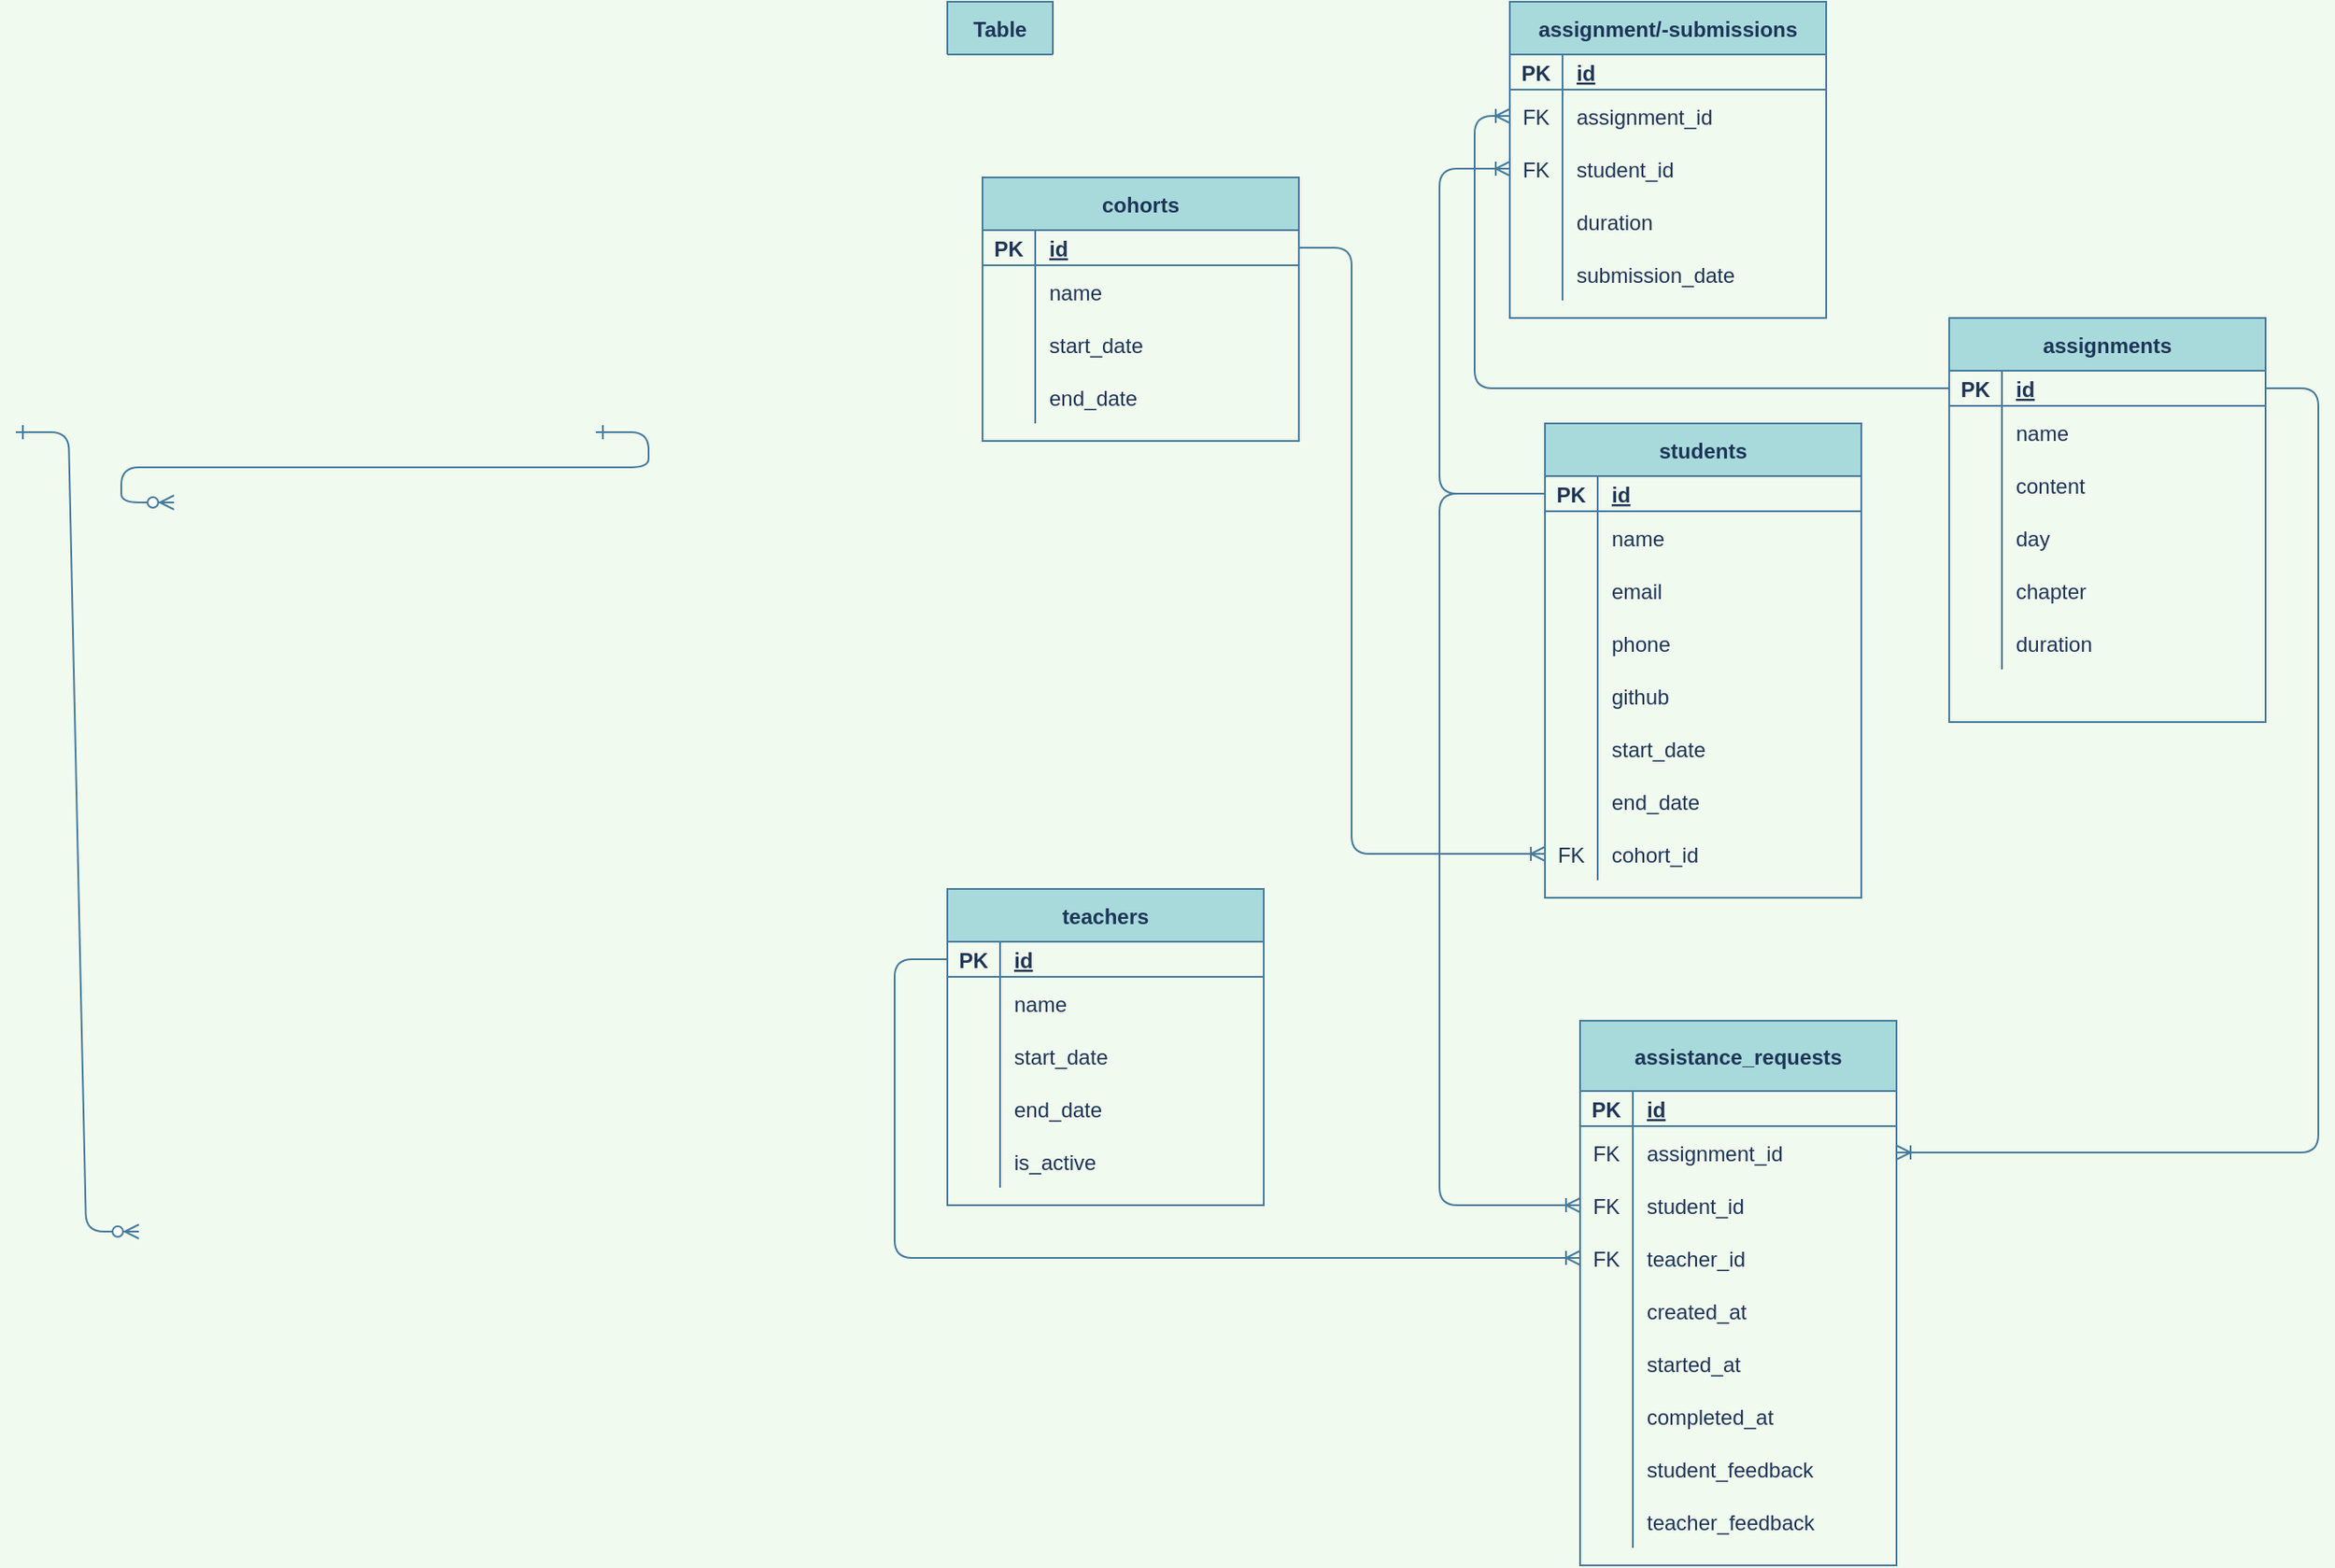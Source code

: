 <mxfile version="14.5.3" type="github">
  <diagram id="R2lEEEUBdFMjLlhIrx00" name="Page-1">
    <mxGraphModel dx="790" dy="1780" grid="1" gridSize="10" guides="1" tooltips="1" connect="1" arrows="0" fold="1" page="1" pageScale="1" pageWidth="1100" pageHeight="850" background="#F1FAEE" math="0" shadow="0" extFonts="Permanent Marker^https://fonts.googleapis.com/css?family=Permanent+Marker">
      <root>
        <mxCell id="0" />
        <mxCell id="1" parent="0" />
        <mxCell id="C-vyLk0tnHw3VtMMgP7b-1" value="" style="edgeStyle=entityRelationEdgeStyle;endArrow=ERzeroToMany;startArrow=ERone;endFill=1;startFill=0;strokeColor=#457B9D;fontColor=#1D3557;labelBackgroundColor=#F1FAEE;" parent="1" target="C-vyLk0tnHw3VtMMgP7b-6" edge="1">
          <mxGeometry width="100" height="100" relative="1" as="geometry">
            <mxPoint x="370" y="165" as="sourcePoint" />
            <mxPoint x="440" y="620" as="targetPoint" />
          </mxGeometry>
        </mxCell>
        <mxCell id="C-vyLk0tnHw3VtMMgP7b-12" value="" style="edgeStyle=entityRelationEdgeStyle;endArrow=ERzeroToMany;startArrow=ERone;endFill=1;startFill=0;strokeColor=#457B9D;fontColor=#1D3557;labelBackgroundColor=#F1FAEE;" parent="1" target="C-vyLk0tnHw3VtMMgP7b-17" edge="1">
          <mxGeometry width="100" height="100" relative="1" as="geometry">
            <mxPoint x="700" y="165" as="sourcePoint" />
            <mxPoint x="460" y="205" as="targetPoint" />
          </mxGeometry>
        </mxCell>
        <mxCell id="NaKYAFpzRuEfEqi5Qttv-2" value="Table" style="shape=table;startSize=30;container=1;collapsible=1;childLayout=tableLayout;fixedRows=1;rowLines=0;fontStyle=1;align=center;resizeLast=1;fillColor=#A8DADC;strokeColor=#457B9D;fontColor=#1D3557;" vertex="1" collapsed="1" parent="1">
          <mxGeometry x="900" y="-80" width="60" height="30" as="geometry">
            <mxRectangle x="960" y="90" width="180" height="150" as="alternateBounds" />
          </mxGeometry>
        </mxCell>
        <mxCell id="NaKYAFpzRuEfEqi5Qttv-3" value="" style="shape=partialRectangle;collapsible=0;dropTarget=0;pointerEvents=0;fillColor=none;top=0;left=0;bottom=1;right=0;points=[[0,0.5],[1,0.5]];portConstraint=eastwest;strokeColor=#457B9D;fontColor=#1D3557;" vertex="1" parent="NaKYAFpzRuEfEqi5Qttv-2">
          <mxGeometry y="30" width="180" height="20" as="geometry" />
        </mxCell>
        <mxCell id="NaKYAFpzRuEfEqi5Qttv-4" value="PK" style="shape=partialRectangle;connectable=0;fillColor=none;top=0;left=0;bottom=0;right=0;fontStyle=1;overflow=hidden;strokeColor=#457B9D;fontColor=#1D3557;" vertex="1" parent="NaKYAFpzRuEfEqi5Qttv-3">
          <mxGeometry width="30" height="20" as="geometry" />
        </mxCell>
        <mxCell id="NaKYAFpzRuEfEqi5Qttv-5" value="UniqueID" style="shape=partialRectangle;connectable=0;fillColor=none;top=0;left=0;bottom=0;right=0;align=left;spacingLeft=6;fontStyle=5;overflow=hidden;strokeColor=#457B9D;fontColor=#1D3557;" vertex="1" parent="NaKYAFpzRuEfEqi5Qttv-3">
          <mxGeometry x="30" width="150" height="20" as="geometry" />
        </mxCell>
        <mxCell id="NaKYAFpzRuEfEqi5Qttv-6" value="" style="shape=partialRectangle;collapsible=0;dropTarget=0;pointerEvents=0;fillColor=none;top=0;left=0;bottom=0;right=0;points=[[0,0.5],[1,0.5]];portConstraint=eastwest;strokeColor=#457B9D;fontColor=#1D3557;" vertex="1" parent="NaKYAFpzRuEfEqi5Qttv-2">
          <mxGeometry y="50" width="180" height="30" as="geometry" />
        </mxCell>
        <mxCell id="NaKYAFpzRuEfEqi5Qttv-7" value="" style="shape=partialRectangle;connectable=0;fillColor=none;top=0;left=0;bottom=0;right=0;editable=1;overflow=hidden;strokeColor=#457B9D;fontColor=#1D3557;" vertex="1" parent="NaKYAFpzRuEfEqi5Qttv-6">
          <mxGeometry width="30" height="30" as="geometry" />
        </mxCell>
        <mxCell id="NaKYAFpzRuEfEqi5Qttv-8" value="Row 1" style="shape=partialRectangle;connectable=0;fillColor=none;top=0;left=0;bottom=0;right=0;align=left;spacingLeft=6;overflow=hidden;strokeColor=#457B9D;fontColor=#1D3557;" vertex="1" parent="NaKYAFpzRuEfEqi5Qttv-6">
          <mxGeometry x="30" width="150" height="30" as="geometry" />
        </mxCell>
        <mxCell id="NaKYAFpzRuEfEqi5Qttv-9" value="" style="shape=partialRectangle;collapsible=0;dropTarget=0;pointerEvents=0;fillColor=none;top=0;left=0;bottom=0;right=0;points=[[0,0.5],[1,0.5]];portConstraint=eastwest;strokeColor=#457B9D;fontColor=#1D3557;" vertex="1" parent="NaKYAFpzRuEfEqi5Qttv-2">
          <mxGeometry y="80" width="180" height="30" as="geometry" />
        </mxCell>
        <mxCell id="NaKYAFpzRuEfEqi5Qttv-10" value="" style="shape=partialRectangle;connectable=0;fillColor=none;top=0;left=0;bottom=0;right=0;editable=1;overflow=hidden;strokeColor=#457B9D;fontColor=#1D3557;" vertex="1" parent="NaKYAFpzRuEfEqi5Qttv-9">
          <mxGeometry width="30" height="30" as="geometry" />
        </mxCell>
        <mxCell id="NaKYAFpzRuEfEqi5Qttv-11" value="Row 2" style="shape=partialRectangle;connectable=0;fillColor=none;top=0;left=0;bottom=0;right=0;align=left;spacingLeft=6;overflow=hidden;strokeColor=#457B9D;fontColor=#1D3557;" vertex="1" parent="NaKYAFpzRuEfEqi5Qttv-9">
          <mxGeometry x="30" width="150" height="30" as="geometry" />
        </mxCell>
        <mxCell id="NaKYAFpzRuEfEqi5Qttv-12" value="" style="shape=partialRectangle;collapsible=0;dropTarget=0;pointerEvents=0;fillColor=none;top=0;left=0;bottom=0;right=0;points=[[0,0.5],[1,0.5]];portConstraint=eastwest;strokeColor=#457B9D;fontColor=#1D3557;" vertex="1" parent="NaKYAFpzRuEfEqi5Qttv-2">
          <mxGeometry y="110" width="180" height="30" as="geometry" />
        </mxCell>
        <mxCell id="NaKYAFpzRuEfEqi5Qttv-13" value="" style="shape=partialRectangle;connectable=0;fillColor=none;top=0;left=0;bottom=0;right=0;editable=1;overflow=hidden;strokeColor=#457B9D;fontColor=#1D3557;" vertex="1" parent="NaKYAFpzRuEfEqi5Qttv-12">
          <mxGeometry width="30" height="30" as="geometry" />
        </mxCell>
        <mxCell id="NaKYAFpzRuEfEqi5Qttv-14" value="Row 3" style="shape=partialRectangle;connectable=0;fillColor=none;top=0;left=0;bottom=0;right=0;align=left;spacingLeft=6;overflow=hidden;strokeColor=#457B9D;fontColor=#1D3557;" vertex="1" parent="NaKYAFpzRuEfEqi5Qttv-12">
          <mxGeometry x="30" width="150" height="30" as="geometry" />
        </mxCell>
        <mxCell id="NaKYAFpzRuEfEqi5Qttv-47" value="assignments" style="shape=table;startSize=30;container=1;collapsible=1;childLayout=tableLayout;fixedRows=1;rowLines=0;fontStyle=1;align=center;resizeLast=1;fillColor=#A8DADC;strokeColor=#457B9D;fontColor=#1D3557;" vertex="1" parent="1">
          <mxGeometry x="1470" y="100" width="180" height="230" as="geometry" />
        </mxCell>
        <mxCell id="NaKYAFpzRuEfEqi5Qttv-48" value="" style="shape=partialRectangle;collapsible=0;dropTarget=0;pointerEvents=0;fillColor=none;top=0;left=0;bottom=1;right=0;points=[[0,0.5],[1,0.5]];portConstraint=eastwest;strokeColor=#457B9D;fontColor=#1D3557;" vertex="1" parent="NaKYAFpzRuEfEqi5Qttv-47">
          <mxGeometry y="30" width="180" height="20" as="geometry" />
        </mxCell>
        <mxCell id="NaKYAFpzRuEfEqi5Qttv-49" value="PK" style="shape=partialRectangle;connectable=0;fillColor=none;top=0;left=0;bottom=0;right=0;fontStyle=1;overflow=hidden;strokeColor=#457B9D;fontColor=#1D3557;" vertex="1" parent="NaKYAFpzRuEfEqi5Qttv-48">
          <mxGeometry width="30" height="20" as="geometry" />
        </mxCell>
        <mxCell id="NaKYAFpzRuEfEqi5Qttv-50" value="id" style="shape=partialRectangle;connectable=0;fillColor=none;top=0;left=0;bottom=0;right=0;align=left;spacingLeft=6;fontStyle=5;overflow=hidden;strokeColor=#457B9D;fontColor=#1D3557;" vertex="1" parent="NaKYAFpzRuEfEqi5Qttv-48">
          <mxGeometry x="30" width="150" height="20" as="geometry" />
        </mxCell>
        <mxCell id="NaKYAFpzRuEfEqi5Qttv-51" value="" style="shape=partialRectangle;collapsible=0;dropTarget=0;pointerEvents=0;fillColor=none;top=0;left=0;bottom=0;right=0;points=[[0,0.5],[1,0.5]];portConstraint=eastwest;strokeColor=#457B9D;fontColor=#1D3557;" vertex="1" parent="NaKYAFpzRuEfEqi5Qttv-47">
          <mxGeometry y="50" width="180" height="30" as="geometry" />
        </mxCell>
        <mxCell id="NaKYAFpzRuEfEqi5Qttv-52" value="" style="shape=partialRectangle;connectable=0;fillColor=none;top=0;left=0;bottom=0;right=0;editable=1;overflow=hidden;strokeColor=#457B9D;fontColor=#1D3557;" vertex="1" parent="NaKYAFpzRuEfEqi5Qttv-51">
          <mxGeometry width="30" height="30" as="geometry" />
        </mxCell>
        <mxCell id="NaKYAFpzRuEfEqi5Qttv-53" value="name" style="shape=partialRectangle;connectable=0;fillColor=none;top=0;left=0;bottom=0;right=0;align=left;spacingLeft=6;overflow=hidden;strokeColor=#457B9D;fontColor=#1D3557;" vertex="1" parent="NaKYAFpzRuEfEqi5Qttv-51">
          <mxGeometry x="30" width="150" height="30" as="geometry" />
        </mxCell>
        <mxCell id="NaKYAFpzRuEfEqi5Qttv-54" value="" style="shape=partialRectangle;collapsible=0;dropTarget=0;pointerEvents=0;fillColor=none;top=0;left=0;bottom=0;right=0;points=[[0,0.5],[1,0.5]];portConstraint=eastwest;strokeColor=#457B9D;fontColor=#1D3557;" vertex="1" parent="NaKYAFpzRuEfEqi5Qttv-47">
          <mxGeometry y="80" width="180" height="30" as="geometry" />
        </mxCell>
        <mxCell id="NaKYAFpzRuEfEqi5Qttv-55" value="" style="shape=partialRectangle;connectable=0;fillColor=none;top=0;left=0;bottom=0;right=0;editable=1;overflow=hidden;strokeColor=#457B9D;fontColor=#1D3557;" vertex="1" parent="NaKYAFpzRuEfEqi5Qttv-54">
          <mxGeometry width="30" height="30" as="geometry" />
        </mxCell>
        <mxCell id="NaKYAFpzRuEfEqi5Qttv-56" value="content" style="shape=partialRectangle;connectable=0;fillColor=none;top=0;left=0;bottom=0;right=0;align=left;spacingLeft=6;overflow=hidden;strokeColor=#457B9D;fontColor=#1D3557;" vertex="1" parent="NaKYAFpzRuEfEqi5Qttv-54">
          <mxGeometry x="30" width="150" height="30" as="geometry" />
        </mxCell>
        <mxCell id="NaKYAFpzRuEfEqi5Qttv-57" value="" style="shape=partialRectangle;collapsible=0;dropTarget=0;pointerEvents=0;fillColor=none;top=0;left=0;bottom=0;right=0;points=[[0,0.5],[1,0.5]];portConstraint=eastwest;strokeColor=#457B9D;fontColor=#1D3557;" vertex="1" parent="NaKYAFpzRuEfEqi5Qttv-47">
          <mxGeometry y="110" width="180" height="30" as="geometry" />
        </mxCell>
        <mxCell id="NaKYAFpzRuEfEqi5Qttv-58" value="" style="shape=partialRectangle;connectable=0;fillColor=none;top=0;left=0;bottom=0;right=0;editable=1;overflow=hidden;strokeColor=#457B9D;fontColor=#1D3557;" vertex="1" parent="NaKYAFpzRuEfEqi5Qttv-57">
          <mxGeometry width="30" height="30" as="geometry" />
        </mxCell>
        <mxCell id="NaKYAFpzRuEfEqi5Qttv-59" value="day" style="shape=partialRectangle;connectable=0;fillColor=none;top=0;left=0;bottom=0;right=0;align=left;spacingLeft=6;overflow=hidden;strokeColor=#457B9D;fontColor=#1D3557;" vertex="1" parent="NaKYAFpzRuEfEqi5Qttv-57">
          <mxGeometry x="30" width="150" height="30" as="geometry" />
        </mxCell>
        <mxCell id="NaKYAFpzRuEfEqi5Qttv-60" value="" style="shape=partialRectangle;collapsible=0;dropTarget=0;pointerEvents=0;fillColor=none;top=0;left=0;bottom=0;right=0;points=[[0,0.5],[1,0.5]];portConstraint=eastwest;strokeColor=#457B9D;fontColor=#1D3557;" vertex="1" parent="NaKYAFpzRuEfEqi5Qttv-47">
          <mxGeometry y="140" width="180" height="30" as="geometry" />
        </mxCell>
        <mxCell id="NaKYAFpzRuEfEqi5Qttv-61" value="" style="shape=partialRectangle;connectable=0;fillColor=none;top=0;left=0;bottom=0;right=0;editable=1;overflow=hidden;strokeColor=#457B9D;fontColor=#1D3557;" vertex="1" parent="NaKYAFpzRuEfEqi5Qttv-60">
          <mxGeometry width="30" height="30" as="geometry" />
        </mxCell>
        <mxCell id="NaKYAFpzRuEfEqi5Qttv-62" value="chapter" style="shape=partialRectangle;connectable=0;fillColor=none;top=0;left=0;bottom=0;right=0;align=left;spacingLeft=6;overflow=hidden;strokeColor=#457B9D;fontColor=#1D3557;" vertex="1" parent="NaKYAFpzRuEfEqi5Qttv-60">
          <mxGeometry x="30" width="150" height="30" as="geometry" />
        </mxCell>
        <mxCell id="NaKYAFpzRuEfEqi5Qttv-63" value="" style="shape=partialRectangle;collapsible=0;dropTarget=0;pointerEvents=0;fillColor=none;top=0;left=0;bottom=0;right=0;points=[[0,0.5],[1,0.5]];portConstraint=eastwest;strokeColor=#457B9D;fontColor=#1D3557;" vertex="1" parent="NaKYAFpzRuEfEqi5Qttv-47">
          <mxGeometry y="170" width="180" height="30" as="geometry" />
        </mxCell>
        <mxCell id="NaKYAFpzRuEfEqi5Qttv-64" value="" style="shape=partialRectangle;connectable=0;fillColor=none;top=0;left=0;bottom=0;right=0;editable=1;overflow=hidden;strokeColor=#457B9D;fontColor=#1D3557;" vertex="1" parent="NaKYAFpzRuEfEqi5Qttv-63">
          <mxGeometry width="30" height="30" as="geometry" />
        </mxCell>
        <mxCell id="NaKYAFpzRuEfEqi5Qttv-65" value="duration" style="shape=partialRectangle;connectable=0;fillColor=none;top=0;left=0;bottom=0;right=0;align=left;spacingLeft=6;overflow=hidden;strokeColor=#457B9D;fontColor=#1D3557;" vertex="1" parent="NaKYAFpzRuEfEqi5Qttv-63">
          <mxGeometry x="30" width="150" height="30" as="geometry" />
        </mxCell>
        <mxCell id="NaKYAFpzRuEfEqi5Qttv-66" value="assignment/-submissions" style="shape=table;startSize=30;container=1;collapsible=1;childLayout=tableLayout;fixedRows=1;rowLines=0;fontStyle=1;align=center;resizeLast=1;fillColor=#A8DADC;strokeColor=#457B9D;fontColor=#1D3557;" vertex="1" parent="1">
          <mxGeometry x="1220" y="-80" width="180" height="180" as="geometry" />
        </mxCell>
        <mxCell id="NaKYAFpzRuEfEqi5Qttv-67" value="" style="shape=partialRectangle;collapsible=0;dropTarget=0;pointerEvents=0;fillColor=none;top=0;left=0;bottom=1;right=0;points=[[0,0.5],[1,0.5]];portConstraint=eastwest;strokeColor=#457B9D;fontColor=#1D3557;" vertex="1" parent="NaKYAFpzRuEfEqi5Qttv-66">
          <mxGeometry y="30" width="180" height="20" as="geometry" />
        </mxCell>
        <mxCell id="NaKYAFpzRuEfEqi5Qttv-68" value="PK" style="shape=partialRectangle;connectable=0;fillColor=none;top=0;left=0;bottom=0;right=0;fontStyle=1;overflow=hidden;strokeColor=#457B9D;fontColor=#1D3557;" vertex="1" parent="NaKYAFpzRuEfEqi5Qttv-67">
          <mxGeometry width="30" height="20" as="geometry" />
        </mxCell>
        <mxCell id="NaKYAFpzRuEfEqi5Qttv-69" value="id" style="shape=partialRectangle;connectable=0;fillColor=none;top=0;left=0;bottom=0;right=0;align=left;spacingLeft=6;fontStyle=5;overflow=hidden;strokeColor=#457B9D;fontColor=#1D3557;" vertex="1" parent="NaKYAFpzRuEfEqi5Qttv-67">
          <mxGeometry x="30" width="150" height="20" as="geometry" />
        </mxCell>
        <mxCell id="NaKYAFpzRuEfEqi5Qttv-70" value="" style="shape=partialRectangle;collapsible=0;dropTarget=0;pointerEvents=0;fillColor=none;top=0;left=0;bottom=0;right=0;points=[[0,0.5],[1,0.5]];portConstraint=eastwest;strokeColor=#457B9D;fontColor=#1D3557;" vertex="1" parent="NaKYAFpzRuEfEqi5Qttv-66">
          <mxGeometry y="50" width="180" height="30" as="geometry" />
        </mxCell>
        <mxCell id="NaKYAFpzRuEfEqi5Qttv-71" value="FK" style="shape=partialRectangle;connectable=0;fillColor=none;top=0;left=0;bottom=0;right=0;editable=1;overflow=hidden;strokeColor=#457B9D;fontColor=#1D3557;" vertex="1" parent="NaKYAFpzRuEfEqi5Qttv-70">
          <mxGeometry width="30" height="30" as="geometry" />
        </mxCell>
        <mxCell id="NaKYAFpzRuEfEqi5Qttv-72" value="assignment_id" style="shape=partialRectangle;connectable=0;fillColor=none;top=0;left=0;bottom=0;right=0;align=left;spacingLeft=6;overflow=hidden;strokeColor=#457B9D;fontColor=#1D3557;" vertex="1" parent="NaKYAFpzRuEfEqi5Qttv-70">
          <mxGeometry x="30" width="150" height="30" as="geometry" />
        </mxCell>
        <mxCell id="NaKYAFpzRuEfEqi5Qttv-73" value="" style="shape=partialRectangle;collapsible=0;dropTarget=0;pointerEvents=0;fillColor=none;top=0;left=0;bottom=0;right=0;points=[[0,0.5],[1,0.5]];portConstraint=eastwest;strokeColor=#457B9D;fontColor=#1D3557;" vertex="1" parent="NaKYAFpzRuEfEqi5Qttv-66">
          <mxGeometry y="80" width="180" height="30" as="geometry" />
        </mxCell>
        <mxCell id="NaKYAFpzRuEfEqi5Qttv-74" value="FK" style="shape=partialRectangle;connectable=0;fillColor=none;top=0;left=0;bottom=0;right=0;editable=1;overflow=hidden;strokeColor=#457B9D;fontColor=#1D3557;" vertex="1" parent="NaKYAFpzRuEfEqi5Qttv-73">
          <mxGeometry width="30" height="30" as="geometry" />
        </mxCell>
        <mxCell id="NaKYAFpzRuEfEqi5Qttv-75" value="student_id" style="shape=partialRectangle;connectable=0;fillColor=none;top=0;left=0;bottom=0;right=0;align=left;spacingLeft=6;overflow=hidden;strokeColor=#457B9D;fontColor=#1D3557;" vertex="1" parent="NaKYAFpzRuEfEqi5Qttv-73">
          <mxGeometry x="30" width="150" height="30" as="geometry" />
        </mxCell>
        <mxCell id="NaKYAFpzRuEfEqi5Qttv-76" value="" style="shape=partialRectangle;collapsible=0;dropTarget=0;pointerEvents=0;fillColor=none;top=0;left=0;bottom=0;right=0;points=[[0,0.5],[1,0.5]];portConstraint=eastwest;strokeColor=#457B9D;fontColor=#1D3557;" vertex="1" parent="NaKYAFpzRuEfEqi5Qttv-66">
          <mxGeometry y="110" width="180" height="30" as="geometry" />
        </mxCell>
        <mxCell id="NaKYAFpzRuEfEqi5Qttv-77" value="" style="shape=partialRectangle;connectable=0;fillColor=none;top=0;left=0;bottom=0;right=0;editable=1;overflow=hidden;strokeColor=#457B9D;fontColor=#1D3557;" vertex="1" parent="NaKYAFpzRuEfEqi5Qttv-76">
          <mxGeometry width="30" height="30" as="geometry" />
        </mxCell>
        <mxCell id="NaKYAFpzRuEfEqi5Qttv-78" value="duration" style="shape=partialRectangle;connectable=0;fillColor=none;top=0;left=0;bottom=0;right=0;align=left;spacingLeft=6;overflow=hidden;strokeColor=#457B9D;fontColor=#1D3557;" vertex="1" parent="NaKYAFpzRuEfEqi5Qttv-76">
          <mxGeometry x="30" width="150" height="30" as="geometry" />
        </mxCell>
        <mxCell id="NaKYAFpzRuEfEqi5Qttv-79" value="" style="shape=partialRectangle;collapsible=0;dropTarget=0;pointerEvents=0;fillColor=none;top=0;left=0;bottom=0;right=0;points=[[0,0.5],[1,0.5]];portConstraint=eastwest;strokeColor=#457B9D;fontColor=#1D3557;" vertex="1" parent="NaKYAFpzRuEfEqi5Qttv-66">
          <mxGeometry y="140" width="180" height="30" as="geometry" />
        </mxCell>
        <mxCell id="NaKYAFpzRuEfEqi5Qttv-80" value="" style="shape=partialRectangle;connectable=0;fillColor=none;top=0;left=0;bottom=0;right=0;editable=1;overflow=hidden;strokeColor=#457B9D;fontColor=#1D3557;" vertex="1" parent="NaKYAFpzRuEfEqi5Qttv-79">
          <mxGeometry width="30" height="30" as="geometry" />
        </mxCell>
        <mxCell id="NaKYAFpzRuEfEqi5Qttv-81" value="submission_date" style="shape=partialRectangle;connectable=0;fillColor=none;top=0;left=0;bottom=0;right=0;align=left;spacingLeft=6;overflow=hidden;strokeColor=#457B9D;fontColor=#1D3557;" vertex="1" parent="NaKYAFpzRuEfEqi5Qttv-79">
          <mxGeometry x="30" width="150" height="30" as="geometry" />
        </mxCell>
        <mxCell id="NaKYAFpzRuEfEqi5Qttv-82" value="students" style="shape=table;startSize=30;container=1;collapsible=1;childLayout=tableLayout;fixedRows=1;rowLines=0;fontStyle=1;align=center;resizeLast=1;fillColor=#A8DADC;strokeColor=#457B9D;fontColor=#1D3557;" vertex="1" parent="1">
          <mxGeometry x="1240" y="160" width="180" height="270" as="geometry" />
        </mxCell>
        <mxCell id="NaKYAFpzRuEfEqi5Qttv-83" value="" style="shape=partialRectangle;collapsible=0;dropTarget=0;pointerEvents=0;fillColor=none;top=0;left=0;bottom=1;right=0;points=[[0,0.5],[1,0.5]];portConstraint=eastwest;strokeColor=#457B9D;fontColor=#1D3557;" vertex="1" parent="NaKYAFpzRuEfEqi5Qttv-82">
          <mxGeometry y="30" width="180" height="20" as="geometry" />
        </mxCell>
        <mxCell id="NaKYAFpzRuEfEqi5Qttv-84" value="PK" style="shape=partialRectangle;connectable=0;fillColor=none;top=0;left=0;bottom=0;right=0;fontStyle=1;overflow=hidden;strokeColor=#457B9D;fontColor=#1D3557;" vertex="1" parent="NaKYAFpzRuEfEqi5Qttv-83">
          <mxGeometry width="30" height="20" as="geometry" />
        </mxCell>
        <mxCell id="NaKYAFpzRuEfEqi5Qttv-85" value="id" style="shape=partialRectangle;connectable=0;fillColor=none;top=0;left=0;bottom=0;right=0;align=left;spacingLeft=6;fontStyle=5;overflow=hidden;strokeColor=#457B9D;fontColor=#1D3557;" vertex="1" parent="NaKYAFpzRuEfEqi5Qttv-83">
          <mxGeometry x="30" width="150" height="20" as="geometry" />
        </mxCell>
        <mxCell id="NaKYAFpzRuEfEqi5Qttv-86" value="" style="shape=partialRectangle;collapsible=0;dropTarget=0;pointerEvents=0;fillColor=none;top=0;left=0;bottom=0;right=0;points=[[0,0.5],[1,0.5]];portConstraint=eastwest;strokeColor=#457B9D;fontColor=#1D3557;" vertex="1" parent="NaKYAFpzRuEfEqi5Qttv-82">
          <mxGeometry y="50" width="180" height="30" as="geometry" />
        </mxCell>
        <mxCell id="NaKYAFpzRuEfEqi5Qttv-87" value="" style="shape=partialRectangle;connectable=0;fillColor=none;top=0;left=0;bottom=0;right=0;editable=1;overflow=hidden;strokeColor=#457B9D;fontColor=#1D3557;" vertex="1" parent="NaKYAFpzRuEfEqi5Qttv-86">
          <mxGeometry width="30" height="30" as="geometry" />
        </mxCell>
        <mxCell id="NaKYAFpzRuEfEqi5Qttv-88" value="name" style="shape=partialRectangle;connectable=0;fillColor=none;top=0;left=0;bottom=0;right=0;align=left;spacingLeft=6;overflow=hidden;strokeColor=#457B9D;fontColor=#1D3557;" vertex="1" parent="NaKYAFpzRuEfEqi5Qttv-86">
          <mxGeometry x="30" width="150" height="30" as="geometry" />
        </mxCell>
        <mxCell id="NaKYAFpzRuEfEqi5Qttv-89" value="" style="shape=partialRectangle;collapsible=0;dropTarget=0;pointerEvents=0;fillColor=none;top=0;left=0;bottom=0;right=0;points=[[0,0.5],[1,0.5]];portConstraint=eastwest;strokeColor=#457B9D;fontColor=#1D3557;" vertex="1" parent="NaKYAFpzRuEfEqi5Qttv-82">
          <mxGeometry y="80" width="180" height="30" as="geometry" />
        </mxCell>
        <mxCell id="NaKYAFpzRuEfEqi5Qttv-90" value="" style="shape=partialRectangle;connectable=0;fillColor=none;top=0;left=0;bottom=0;right=0;editable=1;overflow=hidden;strokeColor=#457B9D;fontColor=#1D3557;" vertex="1" parent="NaKYAFpzRuEfEqi5Qttv-89">
          <mxGeometry width="30" height="30" as="geometry" />
        </mxCell>
        <mxCell id="NaKYAFpzRuEfEqi5Qttv-91" value="email" style="shape=partialRectangle;connectable=0;fillColor=none;top=0;left=0;bottom=0;right=0;align=left;spacingLeft=6;overflow=hidden;strokeColor=#457B9D;fontColor=#1D3557;" vertex="1" parent="NaKYAFpzRuEfEqi5Qttv-89">
          <mxGeometry x="30" width="150" height="30" as="geometry" />
        </mxCell>
        <mxCell id="NaKYAFpzRuEfEqi5Qttv-92" value="" style="shape=partialRectangle;collapsible=0;dropTarget=0;pointerEvents=0;fillColor=none;top=0;left=0;bottom=0;right=0;points=[[0,0.5],[1,0.5]];portConstraint=eastwest;strokeColor=#457B9D;fontColor=#1D3557;" vertex="1" parent="NaKYAFpzRuEfEqi5Qttv-82">
          <mxGeometry y="110" width="180" height="30" as="geometry" />
        </mxCell>
        <mxCell id="NaKYAFpzRuEfEqi5Qttv-93" value="" style="shape=partialRectangle;connectable=0;fillColor=none;top=0;left=0;bottom=0;right=0;editable=1;overflow=hidden;strokeColor=#457B9D;fontColor=#1D3557;" vertex="1" parent="NaKYAFpzRuEfEqi5Qttv-92">
          <mxGeometry width="30" height="30" as="geometry" />
        </mxCell>
        <mxCell id="NaKYAFpzRuEfEqi5Qttv-94" value="phone" style="shape=partialRectangle;connectable=0;fillColor=none;top=0;left=0;bottom=0;right=0;align=left;spacingLeft=6;overflow=hidden;strokeColor=#457B9D;fontColor=#1D3557;" vertex="1" parent="NaKYAFpzRuEfEqi5Qttv-92">
          <mxGeometry x="30" width="150" height="30" as="geometry" />
        </mxCell>
        <mxCell id="NaKYAFpzRuEfEqi5Qttv-95" value="" style="shape=partialRectangle;collapsible=0;dropTarget=0;pointerEvents=0;fillColor=none;top=0;left=0;bottom=0;right=0;points=[[0,0.5],[1,0.5]];portConstraint=eastwest;strokeColor=#457B9D;fontColor=#1D3557;" vertex="1" parent="NaKYAFpzRuEfEqi5Qttv-82">
          <mxGeometry y="140" width="180" height="30" as="geometry" />
        </mxCell>
        <mxCell id="NaKYAFpzRuEfEqi5Qttv-96" value="" style="shape=partialRectangle;connectable=0;fillColor=none;top=0;left=0;bottom=0;right=0;editable=1;overflow=hidden;strokeColor=#457B9D;fontColor=#1D3557;" vertex="1" parent="NaKYAFpzRuEfEqi5Qttv-95">
          <mxGeometry width="30" height="30" as="geometry" />
        </mxCell>
        <mxCell id="NaKYAFpzRuEfEqi5Qttv-97" value="github" style="shape=partialRectangle;connectable=0;fillColor=none;top=0;left=0;bottom=0;right=0;align=left;spacingLeft=6;overflow=hidden;strokeColor=#457B9D;fontColor=#1D3557;" vertex="1" parent="NaKYAFpzRuEfEqi5Qttv-95">
          <mxGeometry x="30" width="150" height="30" as="geometry" />
        </mxCell>
        <mxCell id="NaKYAFpzRuEfEqi5Qttv-98" value="" style="shape=partialRectangle;collapsible=0;dropTarget=0;pointerEvents=0;fillColor=none;top=0;left=0;bottom=0;right=0;points=[[0,0.5],[1,0.5]];portConstraint=eastwest;strokeColor=#457B9D;fontColor=#1D3557;" vertex="1" parent="NaKYAFpzRuEfEqi5Qttv-82">
          <mxGeometry y="170" width="180" height="30" as="geometry" />
        </mxCell>
        <mxCell id="NaKYAFpzRuEfEqi5Qttv-99" value="" style="shape=partialRectangle;connectable=0;fillColor=none;top=0;left=0;bottom=0;right=0;editable=1;overflow=hidden;strokeColor=#457B9D;fontColor=#1D3557;" vertex="1" parent="NaKYAFpzRuEfEqi5Qttv-98">
          <mxGeometry width="30" height="30" as="geometry" />
        </mxCell>
        <mxCell id="NaKYAFpzRuEfEqi5Qttv-100" value="start_date" style="shape=partialRectangle;connectable=0;fillColor=none;top=0;left=0;bottom=0;right=0;align=left;spacingLeft=6;overflow=hidden;strokeColor=#457B9D;fontColor=#1D3557;" vertex="1" parent="NaKYAFpzRuEfEqi5Qttv-98">
          <mxGeometry x="30" width="150" height="30" as="geometry" />
        </mxCell>
        <mxCell id="NaKYAFpzRuEfEqi5Qttv-101" value="" style="shape=partialRectangle;collapsible=0;dropTarget=0;pointerEvents=0;fillColor=none;top=0;left=0;bottom=0;right=0;points=[[0,0.5],[1,0.5]];portConstraint=eastwest;strokeColor=#457B9D;fontColor=#1D3557;" vertex="1" parent="NaKYAFpzRuEfEqi5Qttv-82">
          <mxGeometry y="200" width="180" height="30" as="geometry" />
        </mxCell>
        <mxCell id="NaKYAFpzRuEfEqi5Qttv-102" value="" style="shape=partialRectangle;connectable=0;fillColor=none;top=0;left=0;bottom=0;right=0;editable=1;overflow=hidden;strokeColor=#457B9D;fontColor=#1D3557;" vertex="1" parent="NaKYAFpzRuEfEqi5Qttv-101">
          <mxGeometry width="30" height="30" as="geometry" />
        </mxCell>
        <mxCell id="NaKYAFpzRuEfEqi5Qttv-103" value="end_date" style="shape=partialRectangle;connectable=0;fillColor=none;top=0;left=0;bottom=0;right=0;align=left;spacingLeft=6;overflow=hidden;strokeColor=#457B9D;fontColor=#1D3557;" vertex="1" parent="NaKYAFpzRuEfEqi5Qttv-101">
          <mxGeometry x="30" width="150" height="30" as="geometry" />
        </mxCell>
        <mxCell id="NaKYAFpzRuEfEqi5Qttv-104" value="" style="shape=partialRectangle;collapsible=0;dropTarget=0;pointerEvents=0;fillColor=none;top=0;left=0;bottom=0;right=0;points=[[0,0.5],[1,0.5]];portConstraint=eastwest;strokeColor=#457B9D;fontColor=#1D3557;" vertex="1" parent="NaKYAFpzRuEfEqi5Qttv-82">
          <mxGeometry y="230" width="180" height="30" as="geometry" />
        </mxCell>
        <mxCell id="NaKYAFpzRuEfEqi5Qttv-105" value="FK" style="shape=partialRectangle;connectable=0;fillColor=none;top=0;left=0;bottom=0;right=0;editable=1;overflow=hidden;strokeColor=#457B9D;fontColor=#1D3557;" vertex="1" parent="NaKYAFpzRuEfEqi5Qttv-104">
          <mxGeometry width="30" height="30" as="geometry" />
        </mxCell>
        <mxCell id="NaKYAFpzRuEfEqi5Qttv-106" value="cohort_id" style="shape=partialRectangle;connectable=0;fillColor=none;top=0;left=0;bottom=0;right=0;align=left;spacingLeft=6;overflow=hidden;strokeColor=#457B9D;fontColor=#1D3557;" vertex="1" parent="NaKYAFpzRuEfEqi5Qttv-104">
          <mxGeometry x="30" width="150" height="30" as="geometry" />
        </mxCell>
        <mxCell id="NaKYAFpzRuEfEqi5Qttv-107" value="cohorts" style="shape=table;startSize=30;container=1;collapsible=1;childLayout=tableLayout;fixedRows=1;rowLines=0;fontStyle=1;align=center;resizeLast=1;fillColor=#A8DADC;strokeColor=#457B9D;fontColor=#1D3557;" vertex="1" parent="1">
          <mxGeometry x="920" y="20" width="180" height="150" as="geometry" />
        </mxCell>
        <mxCell id="NaKYAFpzRuEfEqi5Qttv-108" value="" style="shape=partialRectangle;collapsible=0;dropTarget=0;pointerEvents=0;fillColor=none;top=0;left=0;bottom=1;right=0;points=[[0,0.5],[1,0.5]];portConstraint=eastwest;strokeColor=#457B9D;fontColor=#1D3557;" vertex="1" parent="NaKYAFpzRuEfEqi5Qttv-107">
          <mxGeometry y="30" width="180" height="20" as="geometry" />
        </mxCell>
        <mxCell id="NaKYAFpzRuEfEqi5Qttv-109" value="PK" style="shape=partialRectangle;connectable=0;fillColor=none;top=0;left=0;bottom=0;right=0;fontStyle=1;overflow=hidden;strokeColor=#457B9D;fontColor=#1D3557;" vertex="1" parent="NaKYAFpzRuEfEqi5Qttv-108">
          <mxGeometry width="30" height="20" as="geometry" />
        </mxCell>
        <mxCell id="NaKYAFpzRuEfEqi5Qttv-110" value="id" style="shape=partialRectangle;connectable=0;fillColor=none;top=0;left=0;bottom=0;right=0;align=left;spacingLeft=6;fontStyle=5;overflow=hidden;strokeColor=#457B9D;fontColor=#1D3557;" vertex="1" parent="NaKYAFpzRuEfEqi5Qttv-108">
          <mxGeometry x="30" width="150" height="20" as="geometry" />
        </mxCell>
        <mxCell id="NaKYAFpzRuEfEqi5Qttv-111" value="" style="shape=partialRectangle;collapsible=0;dropTarget=0;pointerEvents=0;fillColor=none;top=0;left=0;bottom=0;right=0;points=[[0,0.5],[1,0.5]];portConstraint=eastwest;strokeColor=#457B9D;fontColor=#1D3557;" vertex="1" parent="NaKYAFpzRuEfEqi5Qttv-107">
          <mxGeometry y="50" width="180" height="30" as="geometry" />
        </mxCell>
        <mxCell id="NaKYAFpzRuEfEqi5Qttv-112" value="" style="shape=partialRectangle;connectable=0;fillColor=none;top=0;left=0;bottom=0;right=0;editable=1;overflow=hidden;strokeColor=#457B9D;fontColor=#1D3557;" vertex="1" parent="NaKYAFpzRuEfEqi5Qttv-111">
          <mxGeometry width="30" height="30" as="geometry" />
        </mxCell>
        <mxCell id="NaKYAFpzRuEfEqi5Qttv-113" value="name" style="shape=partialRectangle;connectable=0;fillColor=none;top=0;left=0;bottom=0;right=0;align=left;spacingLeft=6;overflow=hidden;strokeColor=#457B9D;fontColor=#1D3557;" vertex="1" parent="NaKYAFpzRuEfEqi5Qttv-111">
          <mxGeometry x="30" width="150" height="30" as="geometry" />
        </mxCell>
        <mxCell id="NaKYAFpzRuEfEqi5Qttv-114" value="" style="shape=partialRectangle;collapsible=0;dropTarget=0;pointerEvents=0;fillColor=none;top=0;left=0;bottom=0;right=0;points=[[0,0.5],[1,0.5]];portConstraint=eastwest;strokeColor=#457B9D;fontColor=#1D3557;" vertex="1" parent="NaKYAFpzRuEfEqi5Qttv-107">
          <mxGeometry y="80" width="180" height="30" as="geometry" />
        </mxCell>
        <mxCell id="NaKYAFpzRuEfEqi5Qttv-115" value="" style="shape=partialRectangle;connectable=0;fillColor=none;top=0;left=0;bottom=0;right=0;editable=1;overflow=hidden;strokeColor=#457B9D;fontColor=#1D3557;" vertex="1" parent="NaKYAFpzRuEfEqi5Qttv-114">
          <mxGeometry width="30" height="30" as="geometry" />
        </mxCell>
        <mxCell id="NaKYAFpzRuEfEqi5Qttv-116" value="start_date " style="shape=partialRectangle;connectable=0;fillColor=none;top=0;left=0;bottom=0;right=0;align=left;spacingLeft=6;overflow=hidden;strokeColor=#457B9D;fontColor=#1D3557;" vertex="1" parent="NaKYAFpzRuEfEqi5Qttv-114">
          <mxGeometry x="30" width="150" height="30" as="geometry" />
        </mxCell>
        <mxCell id="NaKYAFpzRuEfEqi5Qttv-117" value="" style="shape=partialRectangle;collapsible=0;dropTarget=0;pointerEvents=0;fillColor=none;top=0;left=0;bottom=0;right=0;points=[[0,0.5],[1,0.5]];portConstraint=eastwest;strokeColor=#457B9D;fontColor=#1D3557;" vertex="1" parent="NaKYAFpzRuEfEqi5Qttv-107">
          <mxGeometry y="110" width="180" height="30" as="geometry" />
        </mxCell>
        <mxCell id="NaKYAFpzRuEfEqi5Qttv-118" value="" style="shape=partialRectangle;connectable=0;fillColor=none;top=0;left=0;bottom=0;right=0;editable=1;overflow=hidden;strokeColor=#457B9D;fontColor=#1D3557;" vertex="1" parent="NaKYAFpzRuEfEqi5Qttv-117">
          <mxGeometry width="30" height="30" as="geometry" />
        </mxCell>
        <mxCell id="NaKYAFpzRuEfEqi5Qttv-119" value="end_date" style="shape=partialRectangle;connectable=0;fillColor=none;top=0;left=0;bottom=0;right=0;align=left;spacingLeft=6;overflow=hidden;strokeColor=#457B9D;fontColor=#1D3557;" vertex="1" parent="NaKYAFpzRuEfEqi5Qttv-117">
          <mxGeometry x="30" width="150" height="30" as="geometry" />
        </mxCell>
        <mxCell id="NaKYAFpzRuEfEqi5Qttv-120" value="teachers" style="shape=table;startSize=30;container=1;collapsible=1;childLayout=tableLayout;fixedRows=1;rowLines=0;fontStyle=1;align=center;resizeLast=1;fillColor=#A8DADC;strokeColor=#457B9D;fontColor=#1D3557;" vertex="1" parent="1">
          <mxGeometry x="900" y="425" width="180" height="180" as="geometry" />
        </mxCell>
        <mxCell id="NaKYAFpzRuEfEqi5Qttv-121" value="" style="shape=partialRectangle;collapsible=0;dropTarget=0;pointerEvents=0;fillColor=none;top=0;left=0;bottom=1;right=0;points=[[0,0.5],[1,0.5]];portConstraint=eastwest;strokeColor=#457B9D;fontColor=#1D3557;" vertex="1" parent="NaKYAFpzRuEfEqi5Qttv-120">
          <mxGeometry y="30" width="180" height="20" as="geometry" />
        </mxCell>
        <mxCell id="NaKYAFpzRuEfEqi5Qttv-122" value="PK" style="shape=partialRectangle;connectable=0;fillColor=none;top=0;left=0;bottom=0;right=0;fontStyle=1;overflow=hidden;strokeColor=#457B9D;fontColor=#1D3557;" vertex="1" parent="NaKYAFpzRuEfEqi5Qttv-121">
          <mxGeometry width="30" height="20" as="geometry" />
        </mxCell>
        <mxCell id="NaKYAFpzRuEfEqi5Qttv-123" value="id" style="shape=partialRectangle;connectable=0;fillColor=none;top=0;left=0;bottom=0;right=0;align=left;spacingLeft=6;fontStyle=5;overflow=hidden;strokeColor=#457B9D;fontColor=#1D3557;" vertex="1" parent="NaKYAFpzRuEfEqi5Qttv-121">
          <mxGeometry x="30" width="150" height="20" as="geometry" />
        </mxCell>
        <mxCell id="NaKYAFpzRuEfEqi5Qttv-124" value="" style="shape=partialRectangle;collapsible=0;dropTarget=0;pointerEvents=0;fillColor=none;top=0;left=0;bottom=0;right=0;points=[[0,0.5],[1,0.5]];portConstraint=eastwest;strokeColor=#457B9D;fontColor=#1D3557;" vertex="1" parent="NaKYAFpzRuEfEqi5Qttv-120">
          <mxGeometry y="50" width="180" height="30" as="geometry" />
        </mxCell>
        <mxCell id="NaKYAFpzRuEfEqi5Qttv-125" value="" style="shape=partialRectangle;connectable=0;fillColor=none;top=0;left=0;bottom=0;right=0;editable=1;overflow=hidden;strokeColor=#457B9D;fontColor=#1D3557;" vertex="1" parent="NaKYAFpzRuEfEqi5Qttv-124">
          <mxGeometry width="30" height="30" as="geometry" />
        </mxCell>
        <mxCell id="NaKYAFpzRuEfEqi5Qttv-126" value="name" style="shape=partialRectangle;connectable=0;fillColor=none;top=0;left=0;bottom=0;right=0;align=left;spacingLeft=6;overflow=hidden;strokeColor=#457B9D;fontColor=#1D3557;" vertex="1" parent="NaKYAFpzRuEfEqi5Qttv-124">
          <mxGeometry x="30" width="150" height="30" as="geometry" />
        </mxCell>
        <mxCell id="NaKYAFpzRuEfEqi5Qttv-127" value="" style="shape=partialRectangle;collapsible=0;dropTarget=0;pointerEvents=0;fillColor=none;top=0;left=0;bottom=0;right=0;points=[[0,0.5],[1,0.5]];portConstraint=eastwest;strokeColor=#457B9D;fontColor=#1D3557;" vertex="1" parent="NaKYAFpzRuEfEqi5Qttv-120">
          <mxGeometry y="80" width="180" height="30" as="geometry" />
        </mxCell>
        <mxCell id="NaKYAFpzRuEfEqi5Qttv-128" value="" style="shape=partialRectangle;connectable=0;fillColor=none;top=0;left=0;bottom=0;right=0;editable=1;overflow=hidden;strokeColor=#457B9D;fontColor=#1D3557;" vertex="1" parent="NaKYAFpzRuEfEqi5Qttv-127">
          <mxGeometry width="30" height="30" as="geometry" />
        </mxCell>
        <mxCell id="NaKYAFpzRuEfEqi5Qttv-129" value="start_date" style="shape=partialRectangle;connectable=0;fillColor=none;top=0;left=0;bottom=0;right=0;align=left;spacingLeft=6;overflow=hidden;strokeColor=#457B9D;fontColor=#1D3557;" vertex="1" parent="NaKYAFpzRuEfEqi5Qttv-127">
          <mxGeometry x="30" width="150" height="30" as="geometry" />
        </mxCell>
        <mxCell id="NaKYAFpzRuEfEqi5Qttv-130" value="" style="shape=partialRectangle;collapsible=0;dropTarget=0;pointerEvents=0;fillColor=none;top=0;left=0;bottom=0;right=0;points=[[0,0.5],[1,0.5]];portConstraint=eastwest;strokeColor=#457B9D;fontColor=#1D3557;" vertex="1" parent="NaKYAFpzRuEfEqi5Qttv-120">
          <mxGeometry y="110" width="180" height="30" as="geometry" />
        </mxCell>
        <mxCell id="NaKYAFpzRuEfEqi5Qttv-131" value="" style="shape=partialRectangle;connectable=0;fillColor=none;top=0;left=0;bottom=0;right=0;editable=1;overflow=hidden;strokeColor=#457B9D;fontColor=#1D3557;" vertex="1" parent="NaKYAFpzRuEfEqi5Qttv-130">
          <mxGeometry width="30" height="30" as="geometry" />
        </mxCell>
        <mxCell id="NaKYAFpzRuEfEqi5Qttv-132" value="end_date" style="shape=partialRectangle;connectable=0;fillColor=none;top=0;left=0;bottom=0;right=0;align=left;spacingLeft=6;overflow=hidden;strokeColor=#457B9D;fontColor=#1D3557;" vertex="1" parent="NaKYAFpzRuEfEqi5Qttv-130">
          <mxGeometry x="30" width="150" height="30" as="geometry" />
        </mxCell>
        <mxCell id="NaKYAFpzRuEfEqi5Qttv-133" value="" style="shape=partialRectangle;collapsible=0;dropTarget=0;pointerEvents=0;fillColor=none;top=0;left=0;bottom=0;right=0;points=[[0,0.5],[1,0.5]];portConstraint=eastwest;strokeColor=#457B9D;fontColor=#1D3557;" vertex="1" parent="NaKYAFpzRuEfEqi5Qttv-120">
          <mxGeometry y="140" width="180" height="30" as="geometry" />
        </mxCell>
        <mxCell id="NaKYAFpzRuEfEqi5Qttv-134" value="" style="shape=partialRectangle;connectable=0;fillColor=none;top=0;left=0;bottom=0;right=0;editable=1;overflow=hidden;strokeColor=#457B9D;fontColor=#1D3557;" vertex="1" parent="NaKYAFpzRuEfEqi5Qttv-133">
          <mxGeometry width="30" height="30" as="geometry" />
        </mxCell>
        <mxCell id="NaKYAFpzRuEfEqi5Qttv-135" value="is_active" style="shape=partialRectangle;connectable=0;fillColor=none;top=0;left=0;bottom=0;right=0;align=left;spacingLeft=6;overflow=hidden;strokeColor=#457B9D;fontColor=#1D3557;" vertex="1" parent="NaKYAFpzRuEfEqi5Qttv-133">
          <mxGeometry x="30" width="150" height="30" as="geometry" />
        </mxCell>
        <mxCell id="NaKYAFpzRuEfEqi5Qttv-136" value="assistance_requests" style="shape=table;startSize=40;container=1;collapsible=1;childLayout=tableLayout;fixedRows=1;rowLines=0;fontStyle=1;align=center;resizeLast=1;fillColor=#A8DADC;strokeColor=#457B9D;fontColor=#1D3557;" vertex="1" parent="1">
          <mxGeometry x="1260" y="500" width="180" height="310" as="geometry" />
        </mxCell>
        <mxCell id="NaKYAFpzRuEfEqi5Qttv-137" value="" style="shape=partialRectangle;collapsible=0;dropTarget=0;pointerEvents=0;fillColor=none;top=0;left=0;bottom=1;right=0;points=[[0,0.5],[1,0.5]];portConstraint=eastwest;strokeColor=#457B9D;fontColor=#1D3557;" vertex="1" parent="NaKYAFpzRuEfEqi5Qttv-136">
          <mxGeometry y="40" width="180" height="20" as="geometry" />
        </mxCell>
        <mxCell id="NaKYAFpzRuEfEqi5Qttv-138" value="PK" style="shape=partialRectangle;connectable=0;fillColor=none;top=0;left=0;bottom=0;right=0;fontStyle=1;overflow=hidden;strokeColor=#457B9D;fontColor=#1D3557;" vertex="1" parent="NaKYAFpzRuEfEqi5Qttv-137">
          <mxGeometry width="30" height="20" as="geometry" />
        </mxCell>
        <mxCell id="NaKYAFpzRuEfEqi5Qttv-139" value="id" style="shape=partialRectangle;connectable=0;fillColor=none;top=0;left=0;bottom=0;right=0;align=left;spacingLeft=6;fontStyle=5;overflow=hidden;strokeColor=#457B9D;fontColor=#1D3557;" vertex="1" parent="NaKYAFpzRuEfEqi5Qttv-137">
          <mxGeometry x="30" width="150" height="20" as="geometry" />
        </mxCell>
        <mxCell id="NaKYAFpzRuEfEqi5Qttv-140" value="" style="shape=partialRectangle;collapsible=0;dropTarget=0;pointerEvents=0;fillColor=none;top=0;left=0;bottom=0;right=0;points=[[0,0.5],[1,0.5]];portConstraint=eastwest;strokeColor=#457B9D;fontColor=#1D3557;" vertex="1" parent="NaKYAFpzRuEfEqi5Qttv-136">
          <mxGeometry y="60" width="180" height="30" as="geometry" />
        </mxCell>
        <mxCell id="NaKYAFpzRuEfEqi5Qttv-141" value="FK" style="shape=partialRectangle;connectable=0;fillColor=none;top=0;left=0;bottom=0;right=0;editable=1;overflow=hidden;strokeColor=#457B9D;fontColor=#1D3557;" vertex="1" parent="NaKYAFpzRuEfEqi5Qttv-140">
          <mxGeometry width="30" height="30" as="geometry" />
        </mxCell>
        <mxCell id="NaKYAFpzRuEfEqi5Qttv-142" value="assignment_id" style="shape=partialRectangle;connectable=0;fillColor=none;top=0;left=0;bottom=0;right=0;align=left;spacingLeft=6;overflow=hidden;strokeColor=#457B9D;fontColor=#1D3557;" vertex="1" parent="NaKYAFpzRuEfEqi5Qttv-140">
          <mxGeometry x="30" width="150" height="30" as="geometry" />
        </mxCell>
        <mxCell id="NaKYAFpzRuEfEqi5Qttv-143" value="" style="shape=partialRectangle;collapsible=0;dropTarget=0;pointerEvents=0;fillColor=none;top=0;left=0;bottom=0;right=0;points=[[0,0.5],[1,0.5]];portConstraint=eastwest;strokeColor=#457B9D;fontColor=#1D3557;" vertex="1" parent="NaKYAFpzRuEfEqi5Qttv-136">
          <mxGeometry y="90" width="180" height="30" as="geometry" />
        </mxCell>
        <mxCell id="NaKYAFpzRuEfEqi5Qttv-144" value="FK" style="shape=partialRectangle;connectable=0;fillColor=none;top=0;left=0;bottom=0;right=0;editable=1;overflow=hidden;strokeColor=#457B9D;fontColor=#1D3557;" vertex="1" parent="NaKYAFpzRuEfEqi5Qttv-143">
          <mxGeometry width="30" height="30" as="geometry" />
        </mxCell>
        <mxCell id="NaKYAFpzRuEfEqi5Qttv-145" value="student_id" style="shape=partialRectangle;connectable=0;fillColor=none;top=0;left=0;bottom=0;right=0;align=left;spacingLeft=6;overflow=hidden;strokeColor=#457B9D;fontColor=#1D3557;" vertex="1" parent="NaKYAFpzRuEfEqi5Qttv-143">
          <mxGeometry x="30" width="150" height="30" as="geometry" />
        </mxCell>
        <mxCell id="NaKYAFpzRuEfEqi5Qttv-146" value="" style="shape=partialRectangle;collapsible=0;dropTarget=0;pointerEvents=0;fillColor=none;top=0;left=0;bottom=0;right=0;points=[[0,0.5],[1,0.5]];portConstraint=eastwest;strokeColor=#457B9D;fontColor=#1D3557;" vertex="1" parent="NaKYAFpzRuEfEqi5Qttv-136">
          <mxGeometry y="120" width="180" height="30" as="geometry" />
        </mxCell>
        <mxCell id="NaKYAFpzRuEfEqi5Qttv-147" value="FK" style="shape=partialRectangle;connectable=0;fillColor=none;top=0;left=0;bottom=0;right=0;editable=1;overflow=hidden;strokeColor=#457B9D;fontColor=#1D3557;" vertex="1" parent="NaKYAFpzRuEfEqi5Qttv-146">
          <mxGeometry width="30" height="30" as="geometry" />
        </mxCell>
        <mxCell id="NaKYAFpzRuEfEqi5Qttv-148" value="teacher_id" style="shape=partialRectangle;connectable=0;fillColor=none;top=0;left=0;bottom=0;right=0;align=left;spacingLeft=6;overflow=hidden;strokeColor=#457B9D;fontColor=#1D3557;" vertex="1" parent="NaKYAFpzRuEfEqi5Qttv-146">
          <mxGeometry x="30" width="150" height="30" as="geometry" />
        </mxCell>
        <mxCell id="NaKYAFpzRuEfEqi5Qttv-149" value="" style="shape=partialRectangle;collapsible=0;dropTarget=0;pointerEvents=0;fillColor=none;top=0;left=0;bottom=0;right=0;points=[[0,0.5],[1,0.5]];portConstraint=eastwest;strokeColor=#457B9D;fontColor=#1D3557;" vertex="1" parent="NaKYAFpzRuEfEqi5Qttv-136">
          <mxGeometry y="150" width="180" height="30" as="geometry" />
        </mxCell>
        <mxCell id="NaKYAFpzRuEfEqi5Qttv-150" value="" style="shape=partialRectangle;connectable=0;fillColor=none;top=0;left=0;bottom=0;right=0;editable=1;overflow=hidden;strokeColor=#457B9D;fontColor=#1D3557;" vertex="1" parent="NaKYAFpzRuEfEqi5Qttv-149">
          <mxGeometry width="30" height="30" as="geometry" />
        </mxCell>
        <mxCell id="NaKYAFpzRuEfEqi5Qttv-151" value="created_at" style="shape=partialRectangle;connectable=0;fillColor=none;top=0;left=0;bottom=0;right=0;align=left;spacingLeft=6;overflow=hidden;strokeColor=#457B9D;fontColor=#1D3557;" vertex="1" parent="NaKYAFpzRuEfEqi5Qttv-149">
          <mxGeometry x="30" width="150" height="30" as="geometry" />
        </mxCell>
        <mxCell id="NaKYAFpzRuEfEqi5Qttv-152" value="" style="shape=partialRectangle;collapsible=0;dropTarget=0;pointerEvents=0;fillColor=none;top=0;left=0;bottom=0;right=0;points=[[0,0.5],[1,0.5]];portConstraint=eastwest;strokeColor=#457B9D;fontColor=#1D3557;" vertex="1" parent="NaKYAFpzRuEfEqi5Qttv-136">
          <mxGeometry y="180" width="180" height="30" as="geometry" />
        </mxCell>
        <mxCell id="NaKYAFpzRuEfEqi5Qttv-153" value="" style="shape=partialRectangle;connectable=0;fillColor=none;top=0;left=0;bottom=0;right=0;editable=1;overflow=hidden;strokeColor=#457B9D;fontColor=#1D3557;" vertex="1" parent="NaKYAFpzRuEfEqi5Qttv-152">
          <mxGeometry width="30" height="30" as="geometry" />
        </mxCell>
        <mxCell id="NaKYAFpzRuEfEqi5Qttv-154" value="started_at" style="shape=partialRectangle;connectable=0;fillColor=none;top=0;left=0;bottom=0;right=0;align=left;spacingLeft=6;overflow=hidden;strokeColor=#457B9D;fontColor=#1D3557;" vertex="1" parent="NaKYAFpzRuEfEqi5Qttv-152">
          <mxGeometry x="30" width="150" height="30" as="geometry" />
        </mxCell>
        <mxCell id="NaKYAFpzRuEfEqi5Qttv-155" value="" style="shape=partialRectangle;collapsible=0;dropTarget=0;pointerEvents=0;fillColor=none;top=0;left=0;bottom=0;right=0;points=[[0,0.5],[1,0.5]];portConstraint=eastwest;strokeColor=#457B9D;fontColor=#1D3557;" vertex="1" parent="NaKYAFpzRuEfEqi5Qttv-136">
          <mxGeometry y="210" width="180" height="30" as="geometry" />
        </mxCell>
        <mxCell id="NaKYAFpzRuEfEqi5Qttv-156" value="" style="shape=partialRectangle;connectable=0;fillColor=none;top=0;left=0;bottom=0;right=0;editable=1;overflow=hidden;strokeColor=#457B9D;fontColor=#1D3557;" vertex="1" parent="NaKYAFpzRuEfEqi5Qttv-155">
          <mxGeometry width="30" height="30" as="geometry" />
        </mxCell>
        <mxCell id="NaKYAFpzRuEfEqi5Qttv-157" value="completed_at" style="shape=partialRectangle;connectable=0;fillColor=none;top=0;left=0;bottom=0;right=0;align=left;spacingLeft=6;overflow=hidden;strokeColor=#457B9D;fontColor=#1D3557;" vertex="1" parent="NaKYAFpzRuEfEqi5Qttv-155">
          <mxGeometry x="30" width="150" height="30" as="geometry" />
        </mxCell>
        <mxCell id="NaKYAFpzRuEfEqi5Qttv-158" value="" style="shape=partialRectangle;collapsible=0;dropTarget=0;pointerEvents=0;fillColor=none;top=0;left=0;bottom=0;right=0;points=[[0,0.5],[1,0.5]];portConstraint=eastwest;strokeColor=#457B9D;fontColor=#1D3557;" vertex="1" parent="NaKYAFpzRuEfEqi5Qttv-136">
          <mxGeometry y="240" width="180" height="30" as="geometry" />
        </mxCell>
        <mxCell id="NaKYAFpzRuEfEqi5Qttv-159" value="" style="shape=partialRectangle;connectable=0;fillColor=none;top=0;left=0;bottom=0;right=0;editable=1;overflow=hidden;strokeColor=#457B9D;fontColor=#1D3557;" vertex="1" parent="NaKYAFpzRuEfEqi5Qttv-158">
          <mxGeometry width="30" height="30" as="geometry" />
        </mxCell>
        <mxCell id="NaKYAFpzRuEfEqi5Qttv-160" value="student_feedback" style="shape=partialRectangle;connectable=0;fillColor=none;top=0;left=0;bottom=0;right=0;align=left;spacingLeft=6;overflow=hidden;strokeColor=#457B9D;fontColor=#1D3557;" vertex="1" parent="NaKYAFpzRuEfEqi5Qttv-158">
          <mxGeometry x="30" width="150" height="30" as="geometry" />
        </mxCell>
        <mxCell id="NaKYAFpzRuEfEqi5Qttv-161" value="" style="shape=partialRectangle;collapsible=0;dropTarget=0;pointerEvents=0;fillColor=none;top=0;left=0;bottom=0;right=0;points=[[0,0.5],[1,0.5]];portConstraint=eastwest;strokeColor=#457B9D;fontColor=#1D3557;" vertex="1" parent="NaKYAFpzRuEfEqi5Qttv-136">
          <mxGeometry y="270" width="180" height="30" as="geometry" />
        </mxCell>
        <mxCell id="NaKYAFpzRuEfEqi5Qttv-162" value="" style="shape=partialRectangle;connectable=0;fillColor=none;top=0;left=0;bottom=0;right=0;editable=1;overflow=hidden;strokeColor=#457B9D;fontColor=#1D3557;" vertex="1" parent="NaKYAFpzRuEfEqi5Qttv-161">
          <mxGeometry width="30" height="30" as="geometry" />
        </mxCell>
        <mxCell id="NaKYAFpzRuEfEqi5Qttv-163" value="teacher_feedback" style="shape=partialRectangle;connectable=0;fillColor=none;top=0;left=0;bottom=0;right=0;align=left;spacingLeft=6;overflow=hidden;strokeColor=#457B9D;fontColor=#1D3557;" vertex="1" parent="NaKYAFpzRuEfEqi5Qttv-161">
          <mxGeometry x="30" width="150" height="30" as="geometry" />
        </mxCell>
        <mxCell id="NaKYAFpzRuEfEqi5Qttv-164" value="" style="edgeStyle=orthogonalEdgeStyle;fontSize=12;html=1;endArrow=ERoneToMany;strokeColor=#457B9D;fillColor=#A8DADC;entryX=0;entryY=0.5;entryDx=0;entryDy=0;exitX=1;exitY=0.5;exitDx=0;exitDy=0;labelBackgroundColor=#F1FAEE;fontColor=#1D3557;" edge="1" parent="1" source="NaKYAFpzRuEfEqi5Qttv-108" target="NaKYAFpzRuEfEqi5Qttv-104">
          <mxGeometry width="100" height="100" relative="1" as="geometry">
            <mxPoint x="1310" y="370" as="sourcePoint" />
            <mxPoint x="1410" y="270" as="targetPoint" />
            <Array as="points">
              <mxPoint x="1130" y="60" />
              <mxPoint x="1130" y="405" />
            </Array>
          </mxGeometry>
        </mxCell>
        <mxCell id="NaKYAFpzRuEfEqi5Qttv-170" value="" style="edgeStyle=orthogonalEdgeStyle;fontSize=12;html=1;endArrow=ERoneToMany;strokeColor=#457B9D;fillColor=#A8DADC;entryX=0;entryY=0.5;entryDx=0;entryDy=0;labelBackgroundColor=#F1FAEE;fontColor=#1D3557;exitX=0;exitY=0.5;exitDx=0;exitDy=0;" edge="1" parent="1" source="NaKYAFpzRuEfEqi5Qttv-121" target="NaKYAFpzRuEfEqi5Qttv-146">
          <mxGeometry width="100" height="100" relative="1" as="geometry">
            <mxPoint x="1310" y="370" as="sourcePoint" />
            <mxPoint x="1410" y="270" as="targetPoint" />
            <Array as="points">
              <mxPoint x="870" y="465" />
              <mxPoint x="870" y="635" />
            </Array>
          </mxGeometry>
        </mxCell>
        <mxCell id="NaKYAFpzRuEfEqi5Qttv-172" value="" style="fontSize=12;html=1;endArrow=ERoneToMany;strokeColor=#457B9D;fillColor=#A8DADC;entryX=0;entryY=0.5;entryDx=0;entryDy=0;exitX=0;exitY=0.5;exitDx=0;exitDy=0;edgeStyle=orthogonalEdgeStyle;rounded=1;labelBackgroundColor=#F1FAEE;fontColor=#1D3557;" edge="1" parent="1" source="NaKYAFpzRuEfEqi5Qttv-83" target="NaKYAFpzRuEfEqi5Qttv-73">
          <mxGeometry width="100" height="100" relative="1" as="geometry">
            <mxPoint x="1240" y="370" as="sourcePoint" />
            <mxPoint x="1340" y="270" as="targetPoint" />
            <Array as="points">
              <mxPoint x="1180" y="200" />
              <mxPoint x="1180" y="15" />
            </Array>
          </mxGeometry>
        </mxCell>
        <mxCell id="NaKYAFpzRuEfEqi5Qttv-177" value="" style="edgeStyle=orthogonalEdgeStyle;fontSize=12;html=1;endArrow=ERoneToMany;strokeColor=#457B9D;fillColor=#A8DADC;exitX=0;exitY=0.5;exitDx=0;exitDy=0;entryX=0;entryY=0.5;entryDx=0;entryDy=0;labelBackgroundColor=#F1FAEE;fontColor=#1D3557;" edge="1" parent="1" source="NaKYAFpzRuEfEqi5Qttv-83" target="NaKYAFpzRuEfEqi5Qttv-143">
          <mxGeometry width="100" height="100" relative="1" as="geometry">
            <mxPoint x="1330" y="370" as="sourcePoint" />
            <mxPoint x="1430" y="270" as="targetPoint" />
            <Array as="points">
              <mxPoint x="1180" y="200" />
              <mxPoint x="1180" y="605" />
            </Array>
          </mxGeometry>
        </mxCell>
        <mxCell id="NaKYAFpzRuEfEqi5Qttv-178" value="" style="edgeStyle=orthogonalEdgeStyle;fontSize=12;html=1;endArrow=ERoneToMany;strokeColor=#457B9D;fillColor=#A8DADC;exitX=0;exitY=0.5;exitDx=0;exitDy=0;entryX=0;entryY=0.5;entryDx=0;entryDy=0;labelBackgroundColor=#F1FAEE;fontColor=#1D3557;" edge="1" parent="1" source="NaKYAFpzRuEfEqi5Qttv-48" target="NaKYAFpzRuEfEqi5Qttv-70">
          <mxGeometry width="100" height="100" relative="1" as="geometry">
            <mxPoint x="1330" y="370" as="sourcePoint" />
            <mxPoint x="1430" y="270" as="targetPoint" />
            <Array as="points">
              <mxPoint x="1200" y="140" />
              <mxPoint x="1200" y="-15" />
            </Array>
          </mxGeometry>
        </mxCell>
        <mxCell id="NaKYAFpzRuEfEqi5Qttv-180" value="" style="edgeStyle=orthogonalEdgeStyle;fontSize=12;html=1;endArrow=ERoneToMany;strokeColor=#457B9D;fillColor=#A8DADC;entryX=1;entryY=0.5;entryDx=0;entryDy=0;exitX=1;exitY=0.5;exitDx=0;exitDy=0;labelBackgroundColor=#F1FAEE;fontColor=#1D3557;" edge="1" parent="1" source="NaKYAFpzRuEfEqi5Qttv-48" target="NaKYAFpzRuEfEqi5Qttv-140">
          <mxGeometry width="100" height="100" relative="1" as="geometry">
            <mxPoint x="1500" y="460" as="sourcePoint" />
            <mxPoint x="1600" y="360" as="targetPoint" />
            <Array as="points">
              <mxPoint x="1680" y="140" />
              <mxPoint x="1680" y="575" />
            </Array>
          </mxGeometry>
        </mxCell>
      </root>
    </mxGraphModel>
  </diagram>
</mxfile>
